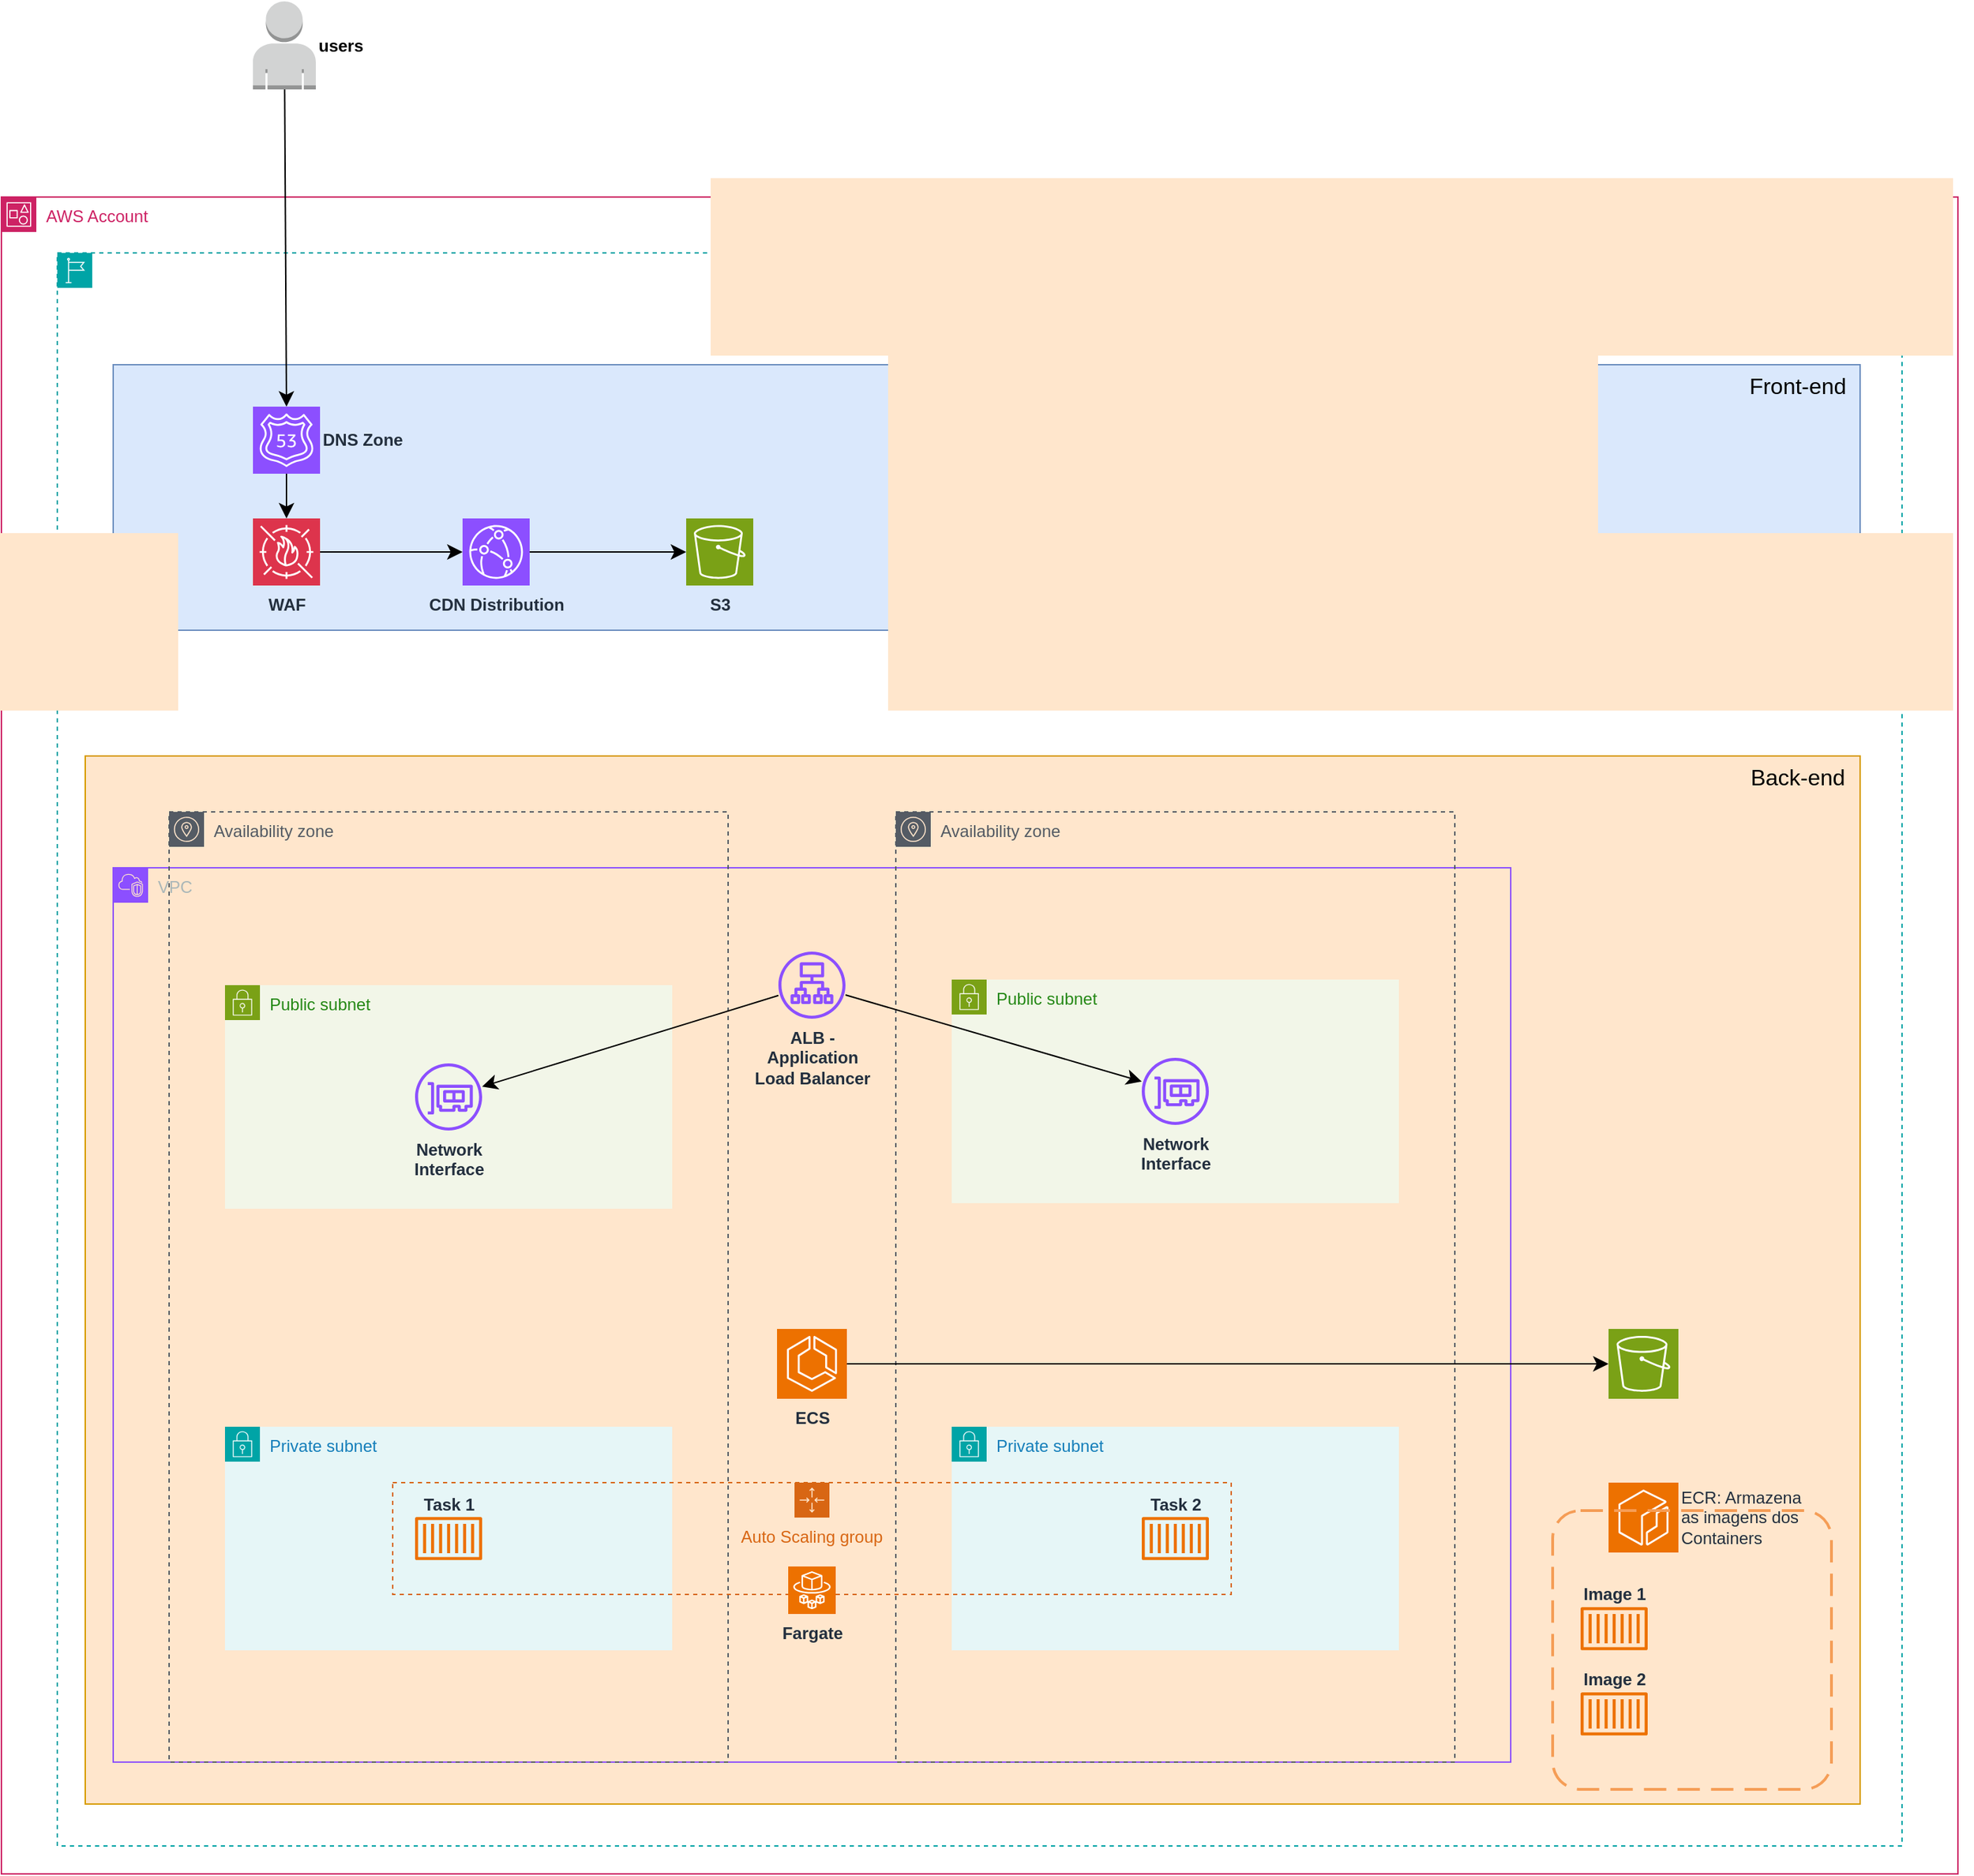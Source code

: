 <mxfile version="26.1.0">
  <diagram name="Page-1" id="yGvfjCHGqUaRq7K1Zs3Q">
    <mxGraphModel dx="1898" dy="2180" grid="1" gridSize="10" guides="1" tooltips="1" connect="1" arrows="1" fold="1" page="0" pageScale="1" pageWidth="850" pageHeight="1100" math="0" shadow="0">
      <root>
        <mxCell id="0" />
        <mxCell id="1" parent="0" />
        <mxCell id="NGSk0BkUKAjArSL9_guf-1" value="AWS Account" style="points=[[0,0],[0.25,0],[0.5,0],[0.75,0],[1,0],[1,0.25],[1,0.5],[1,0.75],[1,1],[0.75,1],[0.5,1],[0.25,1],[0,1],[0,0.75],[0,0.5],[0,0.25]];outlineConnect=0;gradientColor=none;html=1;whiteSpace=wrap;fontSize=12;fontStyle=0;container=1;pointerEvents=0;collapsible=0;recursiveResize=0;shape=mxgraph.aws4.group;grIcon=mxgraph.aws4.group_account;strokeColor=#CD2264;fillColor=none;verticalAlign=top;align=left;spacingLeft=30;fontColor=#CD2264;dashed=0;" vertex="1" parent="1">
          <mxGeometry x="-200" y="-800" width="1400" height="1200" as="geometry" />
        </mxCell>
        <mxCell id="NGSk0BkUKAjArSL9_guf-2" value="Region" style="points=[[0,0],[0.25,0],[0.5,0],[0.75,0],[1,0],[1,0.25],[1,0.5],[1,0.75],[1,1],[0.75,1],[0.5,1],[0.25,1],[0,1],[0,0.75],[0,0.5],[0,0.25]];outlineConnect=0;gradientColor=none;html=1;whiteSpace=wrap;fontSize=12;fontStyle=0;container=1;pointerEvents=0;collapsible=0;recursiveResize=0;shape=mxgraph.aws4.group;grIcon=mxgraph.aws4.group_region;strokeColor=#00A4A6;fillColor=none;verticalAlign=top;align=left;spacingLeft=30;fontColor=none;dashed=1;noLabel=1;textShadow=0;" vertex="1" parent="1">
          <mxGeometry x="-160" y="-760" width="1320" height="1140" as="geometry" />
        </mxCell>
        <mxCell id="NGSk0BkUKAjArSL9_guf-64" value="" style="rounded=0;whiteSpace=wrap;html=1;fillColor=#ffe6cc;strokeColor=#d79b00;" vertex="1" parent="NGSk0BkUKAjArSL9_guf-2">
          <mxGeometry x="20" y="360" width="1270" height="750" as="geometry" />
        </mxCell>
        <mxCell id="NGSk0BkUKAjArSL9_guf-3" value="VPC" style="points=[[0,0],[0.25,0],[0.5,0],[0.75,0],[1,0],[1,0.25],[1,0.5],[1,0.75],[1,1],[0.75,1],[0.5,1],[0.25,1],[0,1],[0,0.75],[0,0.5],[0,0.25]];outlineConnect=0;gradientColor=none;html=1;whiteSpace=wrap;fontSize=12;fontStyle=0;container=0;pointerEvents=0;collapsible=0;recursiveResize=0;shape=mxgraph.aws4.group;grIcon=mxgraph.aws4.group_vpc2;strokeColor=#8C4FFF;fillColor=none;verticalAlign=top;align=left;spacingLeft=30;fontColor=#AAB7B8;dashed=0;" vertex="1" parent="NGSk0BkUKAjArSL9_guf-2">
          <mxGeometry x="40" y="440" width="1000" height="640" as="geometry" />
        </mxCell>
        <mxCell id="NGSk0BkUKAjArSL9_guf-4" style="edgeStyle=none;curved=1;rounded=0;orthogonalLoop=1;jettySize=auto;html=1;exitX=1;exitY=1;exitDx=0;exitDy=0;fontSize=12;startSize=8;endSize=8;" edge="1" parent="NGSk0BkUKAjArSL9_guf-2" source="NGSk0BkUKAjArSL9_guf-3" target="NGSk0BkUKAjArSL9_guf-3">
          <mxGeometry relative="1" as="geometry" />
        </mxCell>
        <mxCell id="NGSk0BkUKAjArSL9_guf-5" value="Availability zone" style="sketch=0;outlineConnect=0;gradientColor=none;html=1;whiteSpace=wrap;fontSize=12;fontStyle=0;shape=mxgraph.aws4.group;grIcon=mxgraph.aws4.group_availability_zone;strokeColor=#545B64;fillColor=none;verticalAlign=top;align=left;spacingLeft=30;fontColor=#545B64;dashed=1;container=0;" vertex="1" parent="NGSk0BkUKAjArSL9_guf-2">
          <mxGeometry x="80" y="400" width="400" height="680" as="geometry" />
        </mxCell>
        <mxCell id="NGSk0BkUKAjArSL9_guf-10" value="Private subnet" style="points=[[0,0],[0.25,0],[0.5,0],[0.75,0],[1,0],[1,0.25],[1,0.5],[1,0.75],[1,1],[0.75,1],[0.5,1],[0.25,1],[0,1],[0,0.75],[0,0.5],[0,0.25]];outlineConnect=0;gradientColor=none;html=1;whiteSpace=wrap;fontSize=12;fontStyle=0;container=0;pointerEvents=0;collapsible=0;recursiveResize=0;shape=mxgraph.aws4.group;grIcon=mxgraph.aws4.group_security_group;grStroke=0;strokeColor=#00A4A6;fillColor=#E6F6F7;verticalAlign=top;align=left;spacingLeft=30;fontColor=#147EBA;dashed=0;movable=1;resizable=1;rotatable=1;deletable=1;editable=1;locked=0;connectable=1;" vertex="1" parent="NGSk0BkUKAjArSL9_guf-2">
          <mxGeometry x="120" y="840" width="320" height="160" as="geometry" />
        </mxCell>
        <mxCell id="NGSk0BkUKAjArSL9_guf-11" value="Public subnet" style="points=[[0,0],[0.25,0],[0.5,0],[0.75,0],[1,0],[1,0.25],[1,0.5],[1,0.75],[1,1],[0.75,1],[0.5,1],[0.25,1],[0,1],[0,0.75],[0,0.5],[0,0.25]];outlineConnect=0;gradientColor=none;html=1;whiteSpace=wrap;fontSize=12;fontStyle=0;container=0;pointerEvents=0;collapsible=0;recursiveResize=0;shape=mxgraph.aws4.group;grIcon=mxgraph.aws4.group_security_group;grStroke=0;strokeColor=#7AA116;fillColor=#F2F6E8;verticalAlign=top;align=left;spacingLeft=30;fontColor=#248814;dashed=0;" vertex="1" parent="NGSk0BkUKAjArSL9_guf-2">
          <mxGeometry x="120" y="524" width="320" height="160" as="geometry" />
        </mxCell>
        <mxCell id="NGSk0BkUKAjArSL9_guf-12" value="Availability zone" style="sketch=0;outlineConnect=0;gradientColor=none;html=1;whiteSpace=wrap;fontSize=12;fontStyle=0;shape=mxgraph.aws4.group;grIcon=mxgraph.aws4.group_availability_zone;strokeColor=#545B64;fillColor=none;verticalAlign=top;align=left;spacingLeft=30;fontColor=#545B64;dashed=1;container=0;" vertex="1" parent="NGSk0BkUKAjArSL9_guf-2">
          <mxGeometry x="600" y="400" width="400" height="680" as="geometry" />
        </mxCell>
        <mxCell id="NGSk0BkUKAjArSL9_guf-15" value="Private subnet" style="points=[[0,0],[0.25,0],[0.5,0],[0.75,0],[1,0],[1,0.25],[1,0.5],[1,0.75],[1,1],[0.75,1],[0.5,1],[0.25,1],[0,1],[0,0.75],[0,0.5],[0,0.25]];outlineConnect=0;gradientColor=none;html=1;whiteSpace=wrap;fontSize=12;fontStyle=0;container=0;pointerEvents=0;collapsible=0;recursiveResize=0;shape=mxgraph.aws4.group;grIcon=mxgraph.aws4.group_security_group;grStroke=0;strokeColor=#00A4A6;fillColor=#E6F6F7;verticalAlign=top;align=left;spacingLeft=30;fontColor=#147EBA;dashed=0;movable=1;resizable=1;rotatable=1;deletable=1;editable=1;locked=0;connectable=1;" vertex="1" parent="NGSk0BkUKAjArSL9_guf-2">
          <mxGeometry x="640" y="840" width="320" height="160" as="geometry" />
        </mxCell>
        <mxCell id="NGSk0BkUKAjArSL9_guf-24" value="Public subnet" style="points=[[0,0],[0.25,0],[0.5,0],[0.75,0],[1,0],[1,0.25],[1,0.5],[1,0.75],[1,1],[0.75,1],[0.5,1],[0.25,1],[0,1],[0,0.75],[0,0.5],[0,0.25]];outlineConnect=0;gradientColor=none;html=1;whiteSpace=wrap;fontSize=12;fontStyle=0;container=0;pointerEvents=0;collapsible=0;recursiveResize=0;shape=mxgraph.aws4.group;grIcon=mxgraph.aws4.group_security_group;grStroke=0;strokeColor=#7AA116;fillColor=#F2F6E8;verticalAlign=top;align=left;spacingLeft=30;fontColor=#248814;dashed=0;" vertex="1" parent="NGSk0BkUKAjArSL9_guf-2">
          <mxGeometry x="640" y="520" width="320" height="160" as="geometry" />
        </mxCell>
        <mxCell id="NGSk0BkUKAjArSL9_guf-30" style="edgeStyle=none;curved=1;rounded=0;orthogonalLoop=1;jettySize=auto;html=1;fontSize=12;startSize=8;endSize=8;" edge="1" parent="NGSk0BkUKAjArSL9_guf-2" source="NGSk0BkUKAjArSL9_guf-25" target="NGSk0BkUKAjArSL9_guf-28">
          <mxGeometry relative="1" as="geometry" />
        </mxCell>
        <mxCell id="NGSk0BkUKAjArSL9_guf-42" style="edgeStyle=none;curved=1;rounded=0;orthogonalLoop=1;jettySize=auto;html=1;fontSize=12;startSize=8;endSize=8;" edge="1" parent="NGSk0BkUKAjArSL9_guf-2" source="NGSk0BkUKAjArSL9_guf-25" target="NGSk0BkUKAjArSL9_guf-41">
          <mxGeometry relative="1" as="geometry" />
        </mxCell>
        <mxCell id="NGSk0BkUKAjArSL9_guf-25" value="&lt;b&gt;ALB - &lt;br&gt;Application &lt;br&gt;Load Balancer&lt;/b&gt;" style="sketch=0;outlineConnect=0;fontColor=#232F3E;gradientColor=none;fillColor=#8C4FFF;strokeColor=none;dashed=0;verticalLabelPosition=bottom;verticalAlign=top;align=center;html=1;fontSize=12;fontStyle=0;aspect=fixed;pointerEvents=1;shape=mxgraph.aws4.application_load_balancer;container=0;" vertex="1" parent="NGSk0BkUKAjArSL9_guf-2">
          <mxGeometry x="516" y="500" width="48" height="48" as="geometry" />
        </mxCell>
        <mxCell id="NGSk0BkUKAjArSL9_guf-55" style="edgeStyle=none;curved=1;rounded=0;orthogonalLoop=1;jettySize=auto;html=1;fontSize=12;startSize=8;endSize=8;" edge="1" parent="NGSk0BkUKAjArSL9_guf-2" source="NGSk0BkUKAjArSL9_guf-44" target="NGSk0BkUKAjArSL9_guf-54">
          <mxGeometry relative="1" as="geometry" />
        </mxCell>
        <mxCell id="NGSk0BkUKAjArSL9_guf-44" value="&lt;b&gt;ECS&lt;/b&gt;" style="sketch=0;points=[[0,0,0],[0.25,0,0],[0.5,0,0],[0.75,0,0],[1,0,0],[0,1,0],[0.25,1,0],[0.5,1,0],[0.75,1,0],[1,1,0],[0,0.25,0],[0,0.5,0],[0,0.75,0],[1,0.25,0],[1,0.5,0],[1,0.75,0]];outlineConnect=0;fontColor=#232F3E;fillColor=#ED7100;strokeColor=#ffffff;dashed=0;verticalLabelPosition=bottom;verticalAlign=top;align=center;html=1;fontSize=12;fontStyle=0;aspect=fixed;shape=mxgraph.aws4.resourceIcon;resIcon=mxgraph.aws4.ecs;container=0;" vertex="1" parent="NGSk0BkUKAjArSL9_guf-2">
          <mxGeometry x="515" y="770" width="50" height="50" as="geometry" />
        </mxCell>
        <mxCell id="NGSk0BkUKAjArSL9_guf-48" value="Auto Scaling group" style="points=[[0,0],[0.25,0],[0.5,0],[0.75,0],[1,0],[1,0.25],[1,0.5],[1,0.75],[1,1],[0.75,1],[0.5,1],[0.25,1],[0,1],[0,0.75],[0,0.5],[0,0.25]];outlineConnect=0;gradientColor=none;html=1;whiteSpace=wrap;fontSize=12;fontStyle=0;container=0;pointerEvents=0;collapsible=0;recursiveResize=0;shape=mxgraph.aws4.groupCenter;grIcon=mxgraph.aws4.group_auto_scaling_group;grStroke=1;strokeColor=#D86613;fillColor=none;verticalAlign=top;align=center;fontColor=#D86613;dashed=1;spacingTop=25;" vertex="1" parent="NGSk0BkUKAjArSL9_guf-2">
          <mxGeometry x="240" y="880" width="600" height="80" as="geometry" />
        </mxCell>
        <mxCell id="NGSk0BkUKAjArSL9_guf-49" value="&lt;b&gt;Fargate&lt;/b&gt;" style="sketch=0;points=[[0,0,0],[0.25,0,0],[0.5,0,0],[0.75,0,0],[1,0,0],[0,1,0],[0.25,1,0],[0.5,1,0],[0.75,1,0],[1,1,0],[0,0.25,0],[0,0.5,0],[0,0.75,0],[1,0.25,0],[1,0.5,0],[1,0.75,0]];outlineConnect=0;fontColor=#232F3E;fillColor=#ED7100;strokeColor=#ffffff;dashed=0;verticalLabelPosition=bottom;verticalAlign=top;align=center;html=1;fontSize=12;fontStyle=0;aspect=fixed;shape=mxgraph.aws4.resourceIcon;resIcon=mxgraph.aws4.fargate;container=0;" vertex="1" parent="NGSk0BkUKAjArSL9_guf-2">
          <mxGeometry x="523" y="940" width="34" height="34" as="geometry" />
        </mxCell>
        <mxCell id="NGSk0BkUKAjArSL9_guf-28" value="&lt;b&gt;Network &lt;br&gt;Interface&lt;/b&gt;" style="sketch=0;outlineConnect=0;fontColor=#232F3E;gradientColor=none;fillColor=#8C4FFF;strokeColor=none;dashed=0;verticalLabelPosition=bottom;verticalAlign=top;align=center;html=1;fontSize=12;fontStyle=0;aspect=fixed;pointerEvents=1;shape=mxgraph.aws4.elastic_network_interface;container=0;" vertex="1" parent="NGSk0BkUKAjArSL9_guf-2">
          <mxGeometry x="256" y="580" width="48" height="48" as="geometry" />
        </mxCell>
        <mxCell id="NGSk0BkUKAjArSL9_guf-45" value="&lt;b&gt;Task 1&lt;/b&gt;" style="sketch=0;outlineConnect=0;fontColor=#232F3E;gradientColor=none;fillColor=#ED7100;strokeColor=none;dashed=0;verticalLabelPosition=top;verticalAlign=bottom;align=center;html=1;fontSize=12;fontStyle=0;aspect=fixed;pointerEvents=1;shape=mxgraph.aws4.container_1;labelPosition=center;container=0;" vertex="1" parent="NGSk0BkUKAjArSL9_guf-2">
          <mxGeometry x="256" y="904.5" width="48" height="31" as="geometry" />
        </mxCell>
        <mxCell id="NGSk0BkUKAjArSL9_guf-41" value="&lt;b&gt;Network &lt;br&gt;Interface&lt;/b&gt;" style="sketch=0;outlineConnect=0;fontColor=#232F3E;gradientColor=none;fillColor=#8C4FFF;strokeColor=none;dashed=0;verticalLabelPosition=bottom;verticalAlign=top;align=center;html=1;fontSize=12;fontStyle=0;aspect=fixed;pointerEvents=1;shape=mxgraph.aws4.elastic_network_interface;container=0;" vertex="1" parent="NGSk0BkUKAjArSL9_guf-2">
          <mxGeometry x="776" y="576" width="48" height="48" as="geometry" />
        </mxCell>
        <mxCell id="NGSk0BkUKAjArSL9_guf-46" value="&lt;b&gt;Task 2&lt;/b&gt;" style="sketch=0;outlineConnect=0;fontColor=#232F3E;gradientColor=none;fillColor=#ED7100;strokeColor=none;dashed=0;verticalLabelPosition=top;verticalAlign=bottom;align=center;html=1;fontSize=12;fontStyle=0;aspect=fixed;pointerEvents=1;shape=mxgraph.aws4.container_1;labelPosition=center;container=0;" vertex="1" parent="NGSk0BkUKAjArSL9_guf-2">
          <mxGeometry x="776" y="904.5" width="48" height="31" as="geometry" />
        </mxCell>
        <mxCell id="NGSk0BkUKAjArSL9_guf-54" value="" style="sketch=0;points=[[0,0,0],[0.25,0,0],[0.5,0,0],[0.75,0,0],[1,0,0],[0,1,0],[0.25,1,0],[0.5,1,0],[0.75,1,0],[1,1,0],[0,0.25,0],[0,0.5,0],[0,0.75,0],[1,0.25,0],[1,0.5,0],[1,0.75,0]];outlineConnect=0;fontColor=#232F3E;fillColor=#7AA116;strokeColor=#ffffff;dashed=0;verticalLabelPosition=bottom;verticalAlign=top;align=center;html=1;fontSize=12;fontStyle=0;aspect=fixed;shape=mxgraph.aws4.resourceIcon;resIcon=mxgraph.aws4.s3;" vertex="1" parent="NGSk0BkUKAjArSL9_guf-2">
          <mxGeometry x="1110" y="770" width="50" height="50" as="geometry" />
        </mxCell>
        <mxCell id="NGSk0BkUKAjArSL9_guf-56" value="ECR: Armazena &lt;br&gt;as imagens dos &lt;br&gt;Containers" style="sketch=0;points=[[0,0,0],[0.25,0,0],[0.5,0,0],[0.75,0,0],[1,0,0],[0,1,0],[0.25,1,0],[0.5,1,0],[0.75,1,0],[1,1,0],[0,0.25,0],[0,0.5,0],[0,0.75,0],[1,0.25,0],[1,0.5,0],[1,0.75,0]];outlineConnect=0;fontColor=#232F3E;fillColor=#ED7100;strokeColor=#ffffff;dashed=0;verticalLabelPosition=middle;verticalAlign=middle;align=left;html=1;fontSize=12;fontStyle=0;aspect=fixed;shape=mxgraph.aws4.resourceIcon;resIcon=mxgraph.aws4.ecr;labelPosition=right;" vertex="1" parent="NGSk0BkUKAjArSL9_guf-2">
          <mxGeometry x="1110" y="880" width="50" height="50" as="geometry" />
        </mxCell>
        <mxCell id="NGSk0BkUKAjArSL9_guf-57" value="" style="rounded=1;arcSize=10;dashed=1;strokeColor=#F59D56;fillColor=none;gradientColor=none;dashPattern=8 4;strokeWidth=2;" vertex="1" parent="NGSk0BkUKAjArSL9_guf-2">
          <mxGeometry x="1070" y="900" width="199.5" height="199.5" as="geometry" />
        </mxCell>
        <mxCell id="NGSk0BkUKAjArSL9_guf-58" value="&lt;b&gt;Image 1&lt;/b&gt;" style="sketch=0;outlineConnect=0;fontColor=#232F3E;gradientColor=none;fillColor=#ED7100;strokeColor=none;dashed=0;verticalLabelPosition=top;verticalAlign=bottom;align=center;html=1;fontSize=12;fontStyle=0;aspect=fixed;pointerEvents=1;shape=mxgraph.aws4.container_1;labelPosition=center;container=0;" vertex="1" parent="NGSk0BkUKAjArSL9_guf-2">
          <mxGeometry x="1090" y="969" width="48" height="31" as="geometry" />
        </mxCell>
        <mxCell id="NGSk0BkUKAjArSL9_guf-59" value="&lt;b&gt;Image 2&lt;/b&gt;" style="sketch=0;outlineConnect=0;fontColor=#232F3E;gradientColor=none;fillColor=#ED7100;strokeColor=none;dashed=0;verticalLabelPosition=top;verticalAlign=bottom;align=center;html=1;fontSize=12;fontStyle=0;aspect=fixed;pointerEvents=1;shape=mxgraph.aws4.container_1;labelPosition=center;container=0;" vertex="1" parent="NGSk0BkUKAjArSL9_guf-2">
          <mxGeometry x="1090" y="1030" width="48" height="31" as="geometry" />
        </mxCell>
        <mxCell id="NGSk0BkUKAjArSL9_guf-62" value="" style="rounded=0;whiteSpace=wrap;html=1;fillColor=#dae8fc;strokeColor=#6c8ebf;glass=0;shadow=0;" vertex="1" parent="NGSk0BkUKAjArSL9_guf-2">
          <mxGeometry x="40" y="80" width="1250" height="190" as="geometry" />
        </mxCell>
        <mxCell id="NGSk0BkUKAjArSL9_guf-63" value="Front-end" style="text;html=1;align=center;verticalAlign=middle;resizable=0;points=[];autosize=1;strokeColor=none;fillColor=none;fontSize=16;" vertex="1" parent="NGSk0BkUKAjArSL9_guf-2">
          <mxGeometry x="1200" y="80" width="90" height="30" as="geometry" />
        </mxCell>
        <mxCell id="NGSk0BkUKAjArSL9_guf-66" value="Back-end" style="text;html=1;align=center;verticalAlign=middle;resizable=0;points=[];autosize=1;strokeColor=none;fillColor=none;fontSize=16;" vertex="1" parent="NGSk0BkUKAjArSL9_guf-2">
          <mxGeometry x="1200" y="360" width="90" height="30" as="geometry" />
        </mxCell>
        <mxCell id="NGSk0BkUKAjArSL9_guf-68" value="&lt;b&gt;DNS Zone&lt;/b&gt;" style="sketch=0;points=[[0,0,0],[0.25,0,0],[0.5,0,0],[0.75,0,0],[1,0,0],[0,1,0],[0.25,1,0],[0.5,1,0],[0.75,1,0],[1,1,0],[0,0.25,0],[0,0.5,0],[0,0.75,0],[1,0.25,0],[1,0.5,0],[1,0.75,0]];outlineConnect=0;fontColor=#232F3E;fillColor=#8C4FFF;strokeColor=#ffffff;dashed=0;verticalLabelPosition=middle;verticalAlign=middle;align=left;html=1;fontSize=12;fontStyle=0;aspect=fixed;shape=mxgraph.aws4.resourceIcon;resIcon=mxgraph.aws4.route_53;labelPosition=right;" vertex="1" parent="NGSk0BkUKAjArSL9_guf-2">
          <mxGeometry x="140" y="110" width="48" height="48" as="geometry" />
        </mxCell>
        <mxCell id="NGSk0BkUKAjArSL9_guf-69" value="WAF" style="sketch=0;points=[[0,0,0],[0.25,0,0],[0.5,0,0],[0.75,0,0],[1,0,0],[0,1,0],[0.25,1,0],[0.5,1,0],[0.75,1,0],[1,1,0],[0,0.25,0],[0,0.5,0],[0,0.75,0],[1,0.25,0],[1,0.5,0],[1,0.75,0]];outlineConnect=0;fontColor=#232F3E;fillColor=#DD344C;strokeColor=#ffffff;dashed=0;verticalLabelPosition=bottom;verticalAlign=top;align=center;html=1;fontSize=12;fontStyle=1;aspect=fixed;shape=mxgraph.aws4.resourceIcon;resIcon=mxgraph.aws4.waf;" vertex="1" parent="NGSk0BkUKAjArSL9_guf-2">
          <mxGeometry x="140" y="190" width="48" height="48" as="geometry" />
        </mxCell>
        <mxCell id="NGSk0BkUKAjArSL9_guf-75" style="edgeStyle=none;curved=1;rounded=0;orthogonalLoop=1;jettySize=auto;html=1;fontSize=12;startSize=8;endSize=8;" edge="1" parent="NGSk0BkUKAjArSL9_guf-2" source="NGSk0BkUKAjArSL9_guf-70" target="NGSk0BkUKAjArSL9_guf-71">
          <mxGeometry relative="1" as="geometry" />
        </mxCell>
        <mxCell id="NGSk0BkUKAjArSL9_guf-70" value="&lt;b&gt;CDN Distribution&lt;/b&gt;" style="sketch=0;points=[[0,0,0],[0.25,0,0],[0.5,0,0],[0.75,0,0],[1,0,0],[0,1,0],[0.25,1,0],[0.5,1,0],[0.75,1,0],[1,1,0],[0,0.25,0],[0,0.5,0],[0,0.75,0],[1,0.25,0],[1,0.5,0],[1,0.75,0]];outlineConnect=0;fontColor=#232F3E;fillColor=#8C4FFF;strokeColor=#ffffff;dashed=0;verticalLabelPosition=bottom;verticalAlign=top;align=center;html=1;fontSize=12;fontStyle=0;aspect=fixed;shape=mxgraph.aws4.resourceIcon;resIcon=mxgraph.aws4.cloudfront;" vertex="1" parent="NGSk0BkUKAjArSL9_guf-2">
          <mxGeometry x="290" y="190" width="48" height="48" as="geometry" />
        </mxCell>
        <mxCell id="NGSk0BkUKAjArSL9_guf-71" value="S3" style="sketch=0;points=[[0,0,0],[0.25,0,0],[0.5,0,0],[0.75,0,0],[1,0,0],[0,1,0],[0.25,1,0],[0.5,1,0],[0.75,1,0],[1,1,0],[0,0.25,0],[0,0.5,0],[0,0.75,0],[1,0.25,0],[1,0.5,0],[1,0.75,0]];outlineConnect=0;fontColor=#232F3E;fillColor=#7AA116;strokeColor=#ffffff;dashed=0;verticalLabelPosition=bottom;verticalAlign=top;align=center;html=1;fontSize=12;fontStyle=1;aspect=fixed;shape=mxgraph.aws4.resourceIcon;resIcon=mxgraph.aws4.s3;" vertex="1" parent="NGSk0BkUKAjArSL9_guf-2">
          <mxGeometry x="450" y="190" width="48" height="48" as="geometry" />
        </mxCell>
        <mxCell id="NGSk0BkUKAjArSL9_guf-73" style="edgeStyle=none;curved=1;rounded=0;orthogonalLoop=1;jettySize=auto;html=1;entryX=0.5;entryY=0;entryDx=0;entryDy=0;entryPerimeter=0;fontSize=12;startSize=8;endSize=8;" edge="1" parent="NGSk0BkUKAjArSL9_guf-2" source="NGSk0BkUKAjArSL9_guf-68" target="NGSk0BkUKAjArSL9_guf-69">
          <mxGeometry relative="1" as="geometry" />
        </mxCell>
        <mxCell id="NGSk0BkUKAjArSL9_guf-74" style="edgeStyle=none;curved=1;rounded=0;orthogonalLoop=1;jettySize=auto;html=1;entryX=0;entryY=0.5;entryDx=0;entryDy=0;entryPerimeter=0;fontSize=12;startSize=8;endSize=8;" edge="1" parent="NGSk0BkUKAjArSL9_guf-2" source="NGSk0BkUKAjArSL9_guf-69" target="NGSk0BkUKAjArSL9_guf-70">
          <mxGeometry relative="1" as="geometry" />
        </mxCell>
        <mxCell id="NGSk0BkUKAjArSL9_guf-60" style="edgeStyle=none;curved=1;rounded=0;orthogonalLoop=1;jettySize=auto;html=1;exitX=0.5;exitY=1;exitDx=0;exitDy=0;fontSize=12;startSize=8;endSize=8;" edge="1" parent="1" source="NGSk0BkUKAjArSL9_guf-2" target="NGSk0BkUKAjArSL9_guf-2">
          <mxGeometry relative="1" as="geometry" />
        </mxCell>
        <mxCell id="NGSk0BkUKAjArSL9_guf-65" style="edgeStyle=none;curved=1;rounded=0;orthogonalLoop=1;jettySize=auto;html=1;exitX=1;exitY=0.5;exitDx=0;exitDy=0;fontSize=12;startSize=8;endSize=8;" edge="1" parent="1" source="NGSk0BkUKAjArSL9_guf-1" target="NGSk0BkUKAjArSL9_guf-1">
          <mxGeometry relative="1" as="geometry" />
        </mxCell>
        <mxCell id="NGSk0BkUKAjArSL9_guf-67" value="&lt;b&gt;users&lt;/b&gt;" style="outlineConnect=0;dashed=0;verticalLabelPosition=middle;verticalAlign=middle;align=left;html=1;shape=mxgraph.aws3.user;fillColor=#D2D3D3;gradientColor=none;labelPosition=right;" vertex="1" parent="1">
          <mxGeometry x="-20" y="-940" width="45" height="63" as="geometry" />
        </mxCell>
        <mxCell id="NGSk0BkUKAjArSL9_guf-72" style="edgeStyle=none;curved=1;rounded=0;orthogonalLoop=1;jettySize=auto;html=1;entryX=0.5;entryY=0;entryDx=0;entryDy=0;entryPerimeter=0;fontSize=12;startSize=8;endSize=8;" edge="1" parent="1" source="NGSk0BkUKAjArSL9_guf-67" target="NGSk0BkUKAjArSL9_guf-68">
          <mxGeometry relative="1" as="geometry" />
        </mxCell>
      </root>
    </mxGraphModel>
  </diagram>
</mxfile>
